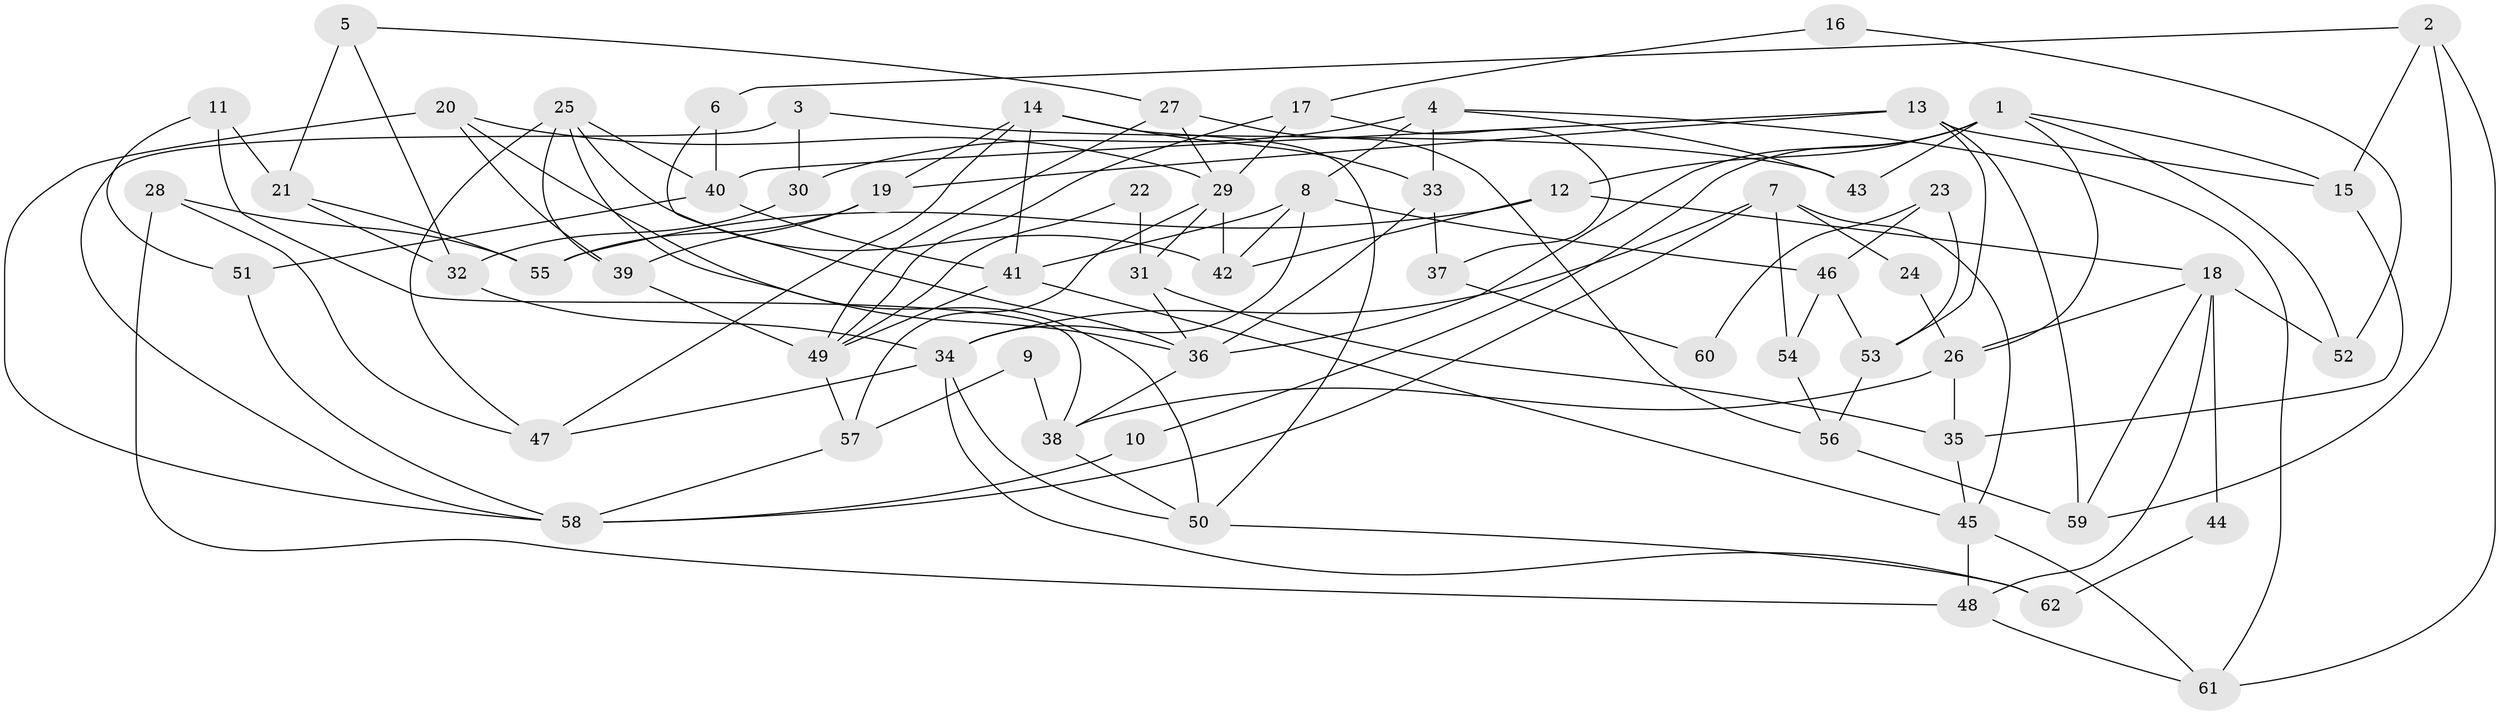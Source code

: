 // coarse degree distribution, {6: 0.1891891891891892, 4: 0.32432432432432434, 5: 0.16216216216216217, 12: 0.05405405405405406, 2: 0.10810810810810811, 8: 0.05405405405405406, 7: 0.02702702702702703, 3: 0.08108108108108109}
// Generated by graph-tools (version 1.1) at 2025/18/03/04/25 18:18:37]
// undirected, 62 vertices, 124 edges
graph export_dot {
graph [start="1"]
  node [color=gray90,style=filled];
  1;
  2;
  3;
  4;
  5;
  6;
  7;
  8;
  9;
  10;
  11;
  12;
  13;
  14;
  15;
  16;
  17;
  18;
  19;
  20;
  21;
  22;
  23;
  24;
  25;
  26;
  27;
  28;
  29;
  30;
  31;
  32;
  33;
  34;
  35;
  36;
  37;
  38;
  39;
  40;
  41;
  42;
  43;
  44;
  45;
  46;
  47;
  48;
  49;
  50;
  51;
  52;
  53;
  54;
  55;
  56;
  57;
  58;
  59;
  60;
  61;
  62;
  1 -- 15;
  1 -- 36;
  1 -- 10;
  1 -- 12;
  1 -- 26;
  1 -- 43;
  1 -- 52;
  2 -- 59;
  2 -- 6;
  2 -- 15;
  2 -- 61;
  3 -- 43;
  3 -- 30;
  3 -- 58;
  4 -- 8;
  4 -- 61;
  4 -- 30;
  4 -- 33;
  4 -- 43;
  5 -- 27;
  5 -- 21;
  5 -- 32;
  6 -- 36;
  6 -- 40;
  7 -- 34;
  7 -- 45;
  7 -- 24;
  7 -- 54;
  7 -- 58;
  8 -- 42;
  8 -- 34;
  8 -- 41;
  8 -- 46;
  9 -- 57;
  9 -- 38;
  10 -- 58;
  11 -- 38;
  11 -- 51;
  11 -- 21;
  12 -- 18;
  12 -- 42;
  12 -- 55;
  13 -- 40;
  13 -- 15;
  13 -- 19;
  13 -- 53;
  13 -- 59;
  14 -- 19;
  14 -- 50;
  14 -- 33;
  14 -- 41;
  14 -- 47;
  15 -- 35;
  16 -- 17;
  16 -- 52;
  17 -- 49;
  17 -- 29;
  17 -- 37;
  18 -- 26;
  18 -- 59;
  18 -- 44;
  18 -- 48;
  18 -- 52;
  19 -- 39;
  19 -- 55;
  20 -- 36;
  20 -- 58;
  20 -- 29;
  20 -- 39;
  21 -- 55;
  21 -- 32;
  22 -- 49;
  22 -- 31;
  23 -- 46;
  23 -- 53;
  23 -- 60;
  24 -- 26;
  25 -- 39;
  25 -- 47;
  25 -- 40;
  25 -- 42;
  25 -- 50;
  26 -- 35;
  26 -- 38;
  27 -- 29;
  27 -- 49;
  27 -- 56;
  28 -- 55;
  28 -- 48;
  28 -- 47;
  29 -- 42;
  29 -- 31;
  29 -- 57;
  30 -- 32;
  31 -- 36;
  31 -- 35;
  32 -- 34;
  33 -- 36;
  33 -- 37;
  34 -- 47;
  34 -- 50;
  34 -- 62;
  35 -- 45;
  36 -- 38;
  37 -- 60;
  38 -- 50;
  39 -- 49;
  40 -- 41;
  40 -- 51;
  41 -- 45;
  41 -- 49;
  44 -- 62;
  45 -- 48;
  45 -- 61;
  46 -- 54;
  46 -- 53;
  48 -- 61;
  49 -- 57;
  50 -- 62;
  51 -- 58;
  53 -- 56;
  54 -- 56;
  56 -- 59;
  57 -- 58;
}

